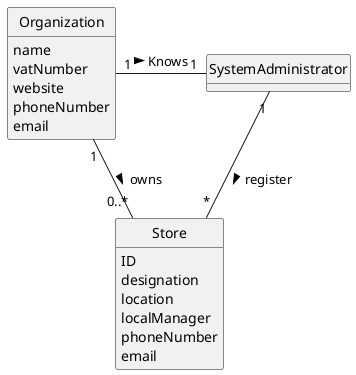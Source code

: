 @startuml
skinparam monochrome true
skinparam packageStyle rectangle
skinparam shadowing false

'left to right direction

skinparam classAttributeIconSize 0

hide circle
hide methods


class Organization {
    name
    vatNumber
    website
    phoneNumber
    email
}

class Store {
    ID
    designation
    location
    localManager
    phoneNumber
    email

}

class SystemAdministrator {

}


Organization "1" - "1" SystemAdministrator : Knows >
Organization "1" - "0..*" Store: owns >
SystemAdministrator "1" -- "*" Store : register >

@enduml
